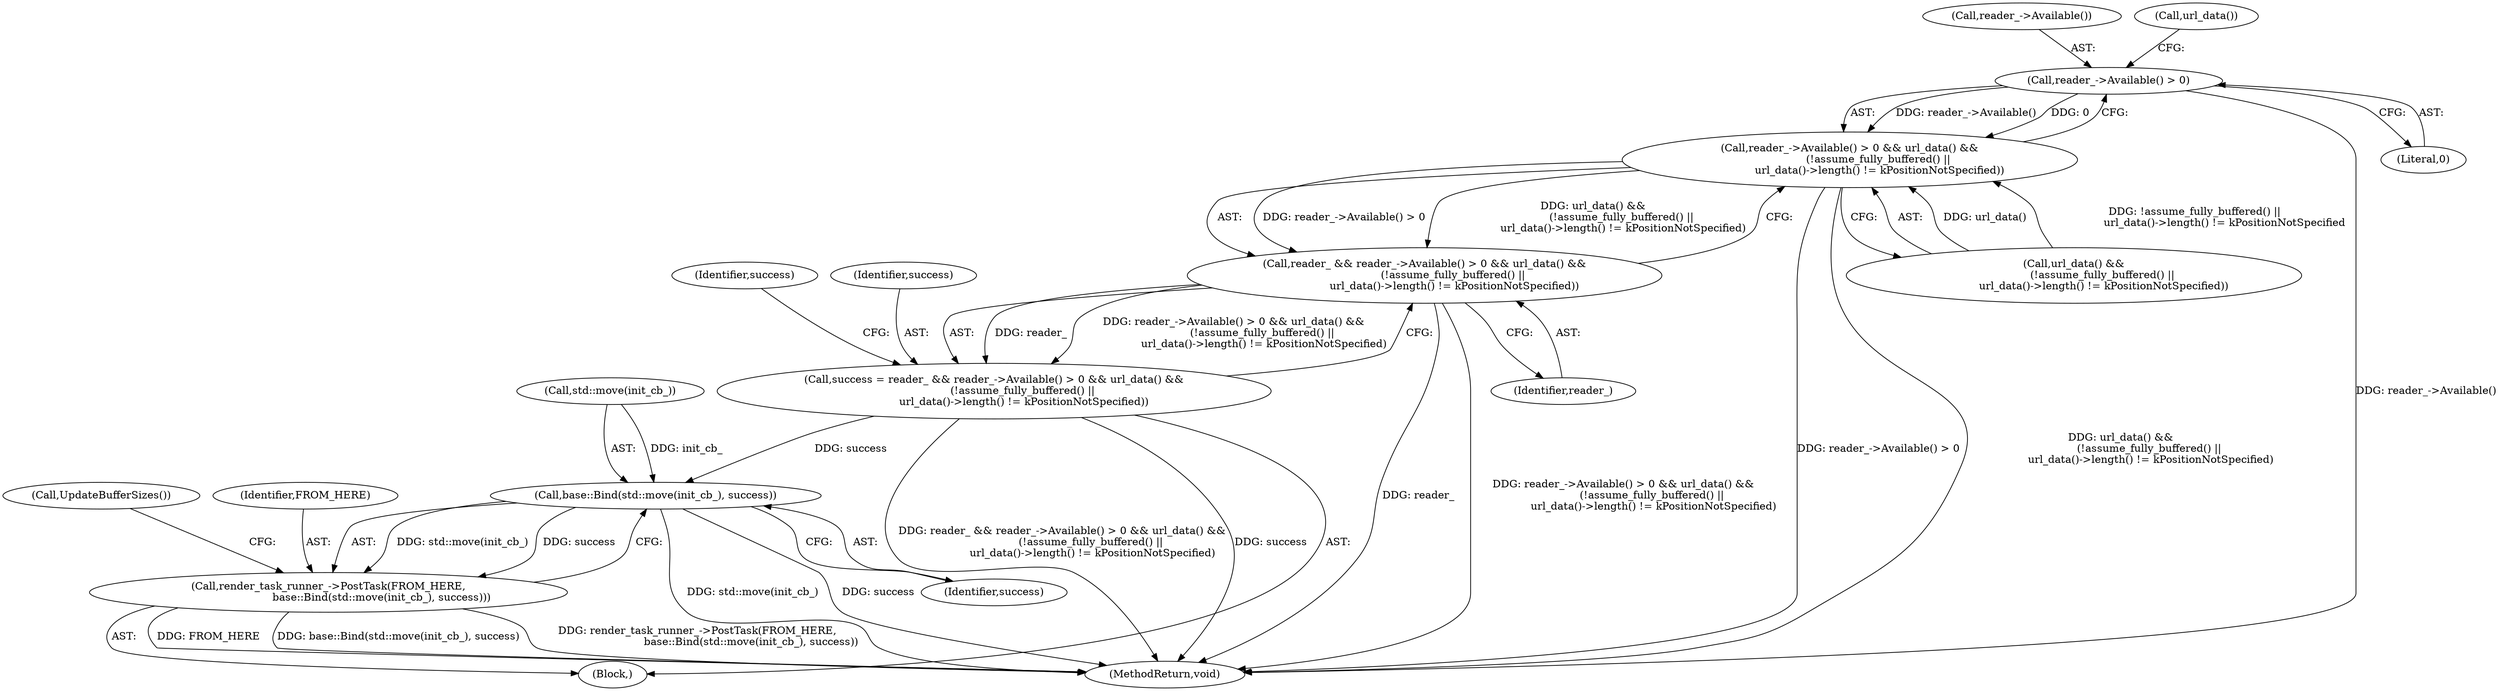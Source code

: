 digraph "0_Chrome_a9cbaa7a40e2b2723cfc2f266c42f4980038a949_4@API" {
"1000117" [label="(Call,reader_->Available() > 0)"];
"1000116" [label="(Call,reader_->Available() > 0 && url_data() &&\n                 (!assume_fully_buffered() ||\n                  url_data()->length() != kPositionNotSpecified))"];
"1000114" [label="(Call,reader_ && reader_->Available() > 0 && url_data() &&\n                 (!assume_fully_buffered() ||\n                  url_data()->length() != kPositionNotSpecified))"];
"1000112" [label="(Call,success = reader_ && reader_->Available() > 0 && url_data() &&\n                 (!assume_fully_buffered() ||\n                  url_data()->length() != kPositionNotSpecified))"];
"1000186" [label="(Call,base::Bind(std::move(init_cb_), success))"];
"1000184" [label="(Call,render_task_runner_->PostTask(FROM_HERE,\n                                base::Bind(std::move(init_cb_), success)))"];
"1000190" [label="(Call,UpdateBufferSizes())"];
"1000193" [label="(MethodReturn,void)"];
"1000189" [label="(Identifier,success)"];
"1000186" [label="(Call,base::Bind(std::move(init_cb_), success))"];
"1000117" [label="(Call,reader_->Available() > 0)"];
"1000118" [label="(Call,reader_->Available())"];
"1000185" [label="(Identifier,FROM_HERE)"];
"1000129" [label="(Identifier,success)"];
"1000112" [label="(Call,success = reader_ && reader_->Available() > 0 && url_data() &&\n                 (!assume_fully_buffered() ||\n                  url_data()->length() != kPositionNotSpecified))"];
"1000120" [label="(Call,url_data() &&\n                 (!assume_fully_buffered() ||\n                  url_data()->length() != kPositionNotSpecified))"];
"1000119" [label="(Literal,0)"];
"1000113" [label="(Identifier,success)"];
"1000121" [label="(Call,url_data())"];
"1000101" [label="(Block,)"];
"1000116" [label="(Call,reader_->Available() > 0 && url_data() &&\n                 (!assume_fully_buffered() ||\n                  url_data()->length() != kPositionNotSpecified))"];
"1000114" [label="(Call,reader_ && reader_->Available() > 0 && url_data() &&\n                 (!assume_fully_buffered() ||\n                  url_data()->length() != kPositionNotSpecified))"];
"1000187" [label="(Call,std::move(init_cb_))"];
"1000184" [label="(Call,render_task_runner_->PostTask(FROM_HERE,\n                                base::Bind(std::move(init_cb_), success)))"];
"1000115" [label="(Identifier,reader_)"];
"1000117" -> "1000116"  [label="AST: "];
"1000117" -> "1000119"  [label="CFG: "];
"1000118" -> "1000117"  [label="AST: "];
"1000119" -> "1000117"  [label="AST: "];
"1000121" -> "1000117"  [label="CFG: "];
"1000116" -> "1000117"  [label="CFG: "];
"1000117" -> "1000193"  [label="DDG: reader_->Available()"];
"1000117" -> "1000116"  [label="DDG: reader_->Available()"];
"1000117" -> "1000116"  [label="DDG: 0"];
"1000116" -> "1000114"  [label="AST: "];
"1000116" -> "1000120"  [label="CFG: "];
"1000120" -> "1000116"  [label="AST: "];
"1000114" -> "1000116"  [label="CFG: "];
"1000116" -> "1000193"  [label="DDG: reader_->Available() > 0"];
"1000116" -> "1000193"  [label="DDG: url_data() &&\n                 (!assume_fully_buffered() ||\n                  url_data()->length() != kPositionNotSpecified)"];
"1000116" -> "1000114"  [label="DDG: reader_->Available() > 0"];
"1000116" -> "1000114"  [label="DDG: url_data() &&\n                 (!assume_fully_buffered() ||\n                  url_data()->length() != kPositionNotSpecified)"];
"1000120" -> "1000116"  [label="DDG: url_data()"];
"1000120" -> "1000116"  [label="DDG: !assume_fully_buffered() ||\n                  url_data()->length() != kPositionNotSpecified"];
"1000114" -> "1000112"  [label="AST: "];
"1000114" -> "1000115"  [label="CFG: "];
"1000115" -> "1000114"  [label="AST: "];
"1000112" -> "1000114"  [label="CFG: "];
"1000114" -> "1000193"  [label="DDG: reader_"];
"1000114" -> "1000193"  [label="DDG: reader_->Available() > 0 && url_data() &&\n                 (!assume_fully_buffered() ||\n                  url_data()->length() != kPositionNotSpecified)"];
"1000114" -> "1000112"  [label="DDG: reader_"];
"1000114" -> "1000112"  [label="DDG: reader_->Available() > 0 && url_data() &&\n                 (!assume_fully_buffered() ||\n                  url_data()->length() != kPositionNotSpecified)"];
"1000112" -> "1000101"  [label="AST: "];
"1000113" -> "1000112"  [label="AST: "];
"1000129" -> "1000112"  [label="CFG: "];
"1000112" -> "1000193"  [label="DDG: reader_ && reader_->Available() > 0 && url_data() &&\n                 (!assume_fully_buffered() ||\n                  url_data()->length() != kPositionNotSpecified)"];
"1000112" -> "1000193"  [label="DDG: success"];
"1000112" -> "1000186"  [label="DDG: success"];
"1000186" -> "1000184"  [label="AST: "];
"1000186" -> "1000189"  [label="CFG: "];
"1000187" -> "1000186"  [label="AST: "];
"1000189" -> "1000186"  [label="AST: "];
"1000184" -> "1000186"  [label="CFG: "];
"1000186" -> "1000193"  [label="DDG: std::move(init_cb_)"];
"1000186" -> "1000193"  [label="DDG: success"];
"1000186" -> "1000184"  [label="DDG: std::move(init_cb_)"];
"1000186" -> "1000184"  [label="DDG: success"];
"1000187" -> "1000186"  [label="DDG: init_cb_"];
"1000184" -> "1000101"  [label="AST: "];
"1000185" -> "1000184"  [label="AST: "];
"1000190" -> "1000184"  [label="CFG: "];
"1000184" -> "1000193"  [label="DDG: FROM_HERE"];
"1000184" -> "1000193"  [label="DDG: base::Bind(std::move(init_cb_), success)"];
"1000184" -> "1000193"  [label="DDG: render_task_runner_->PostTask(FROM_HERE,\n                                base::Bind(std::move(init_cb_), success))"];
}
